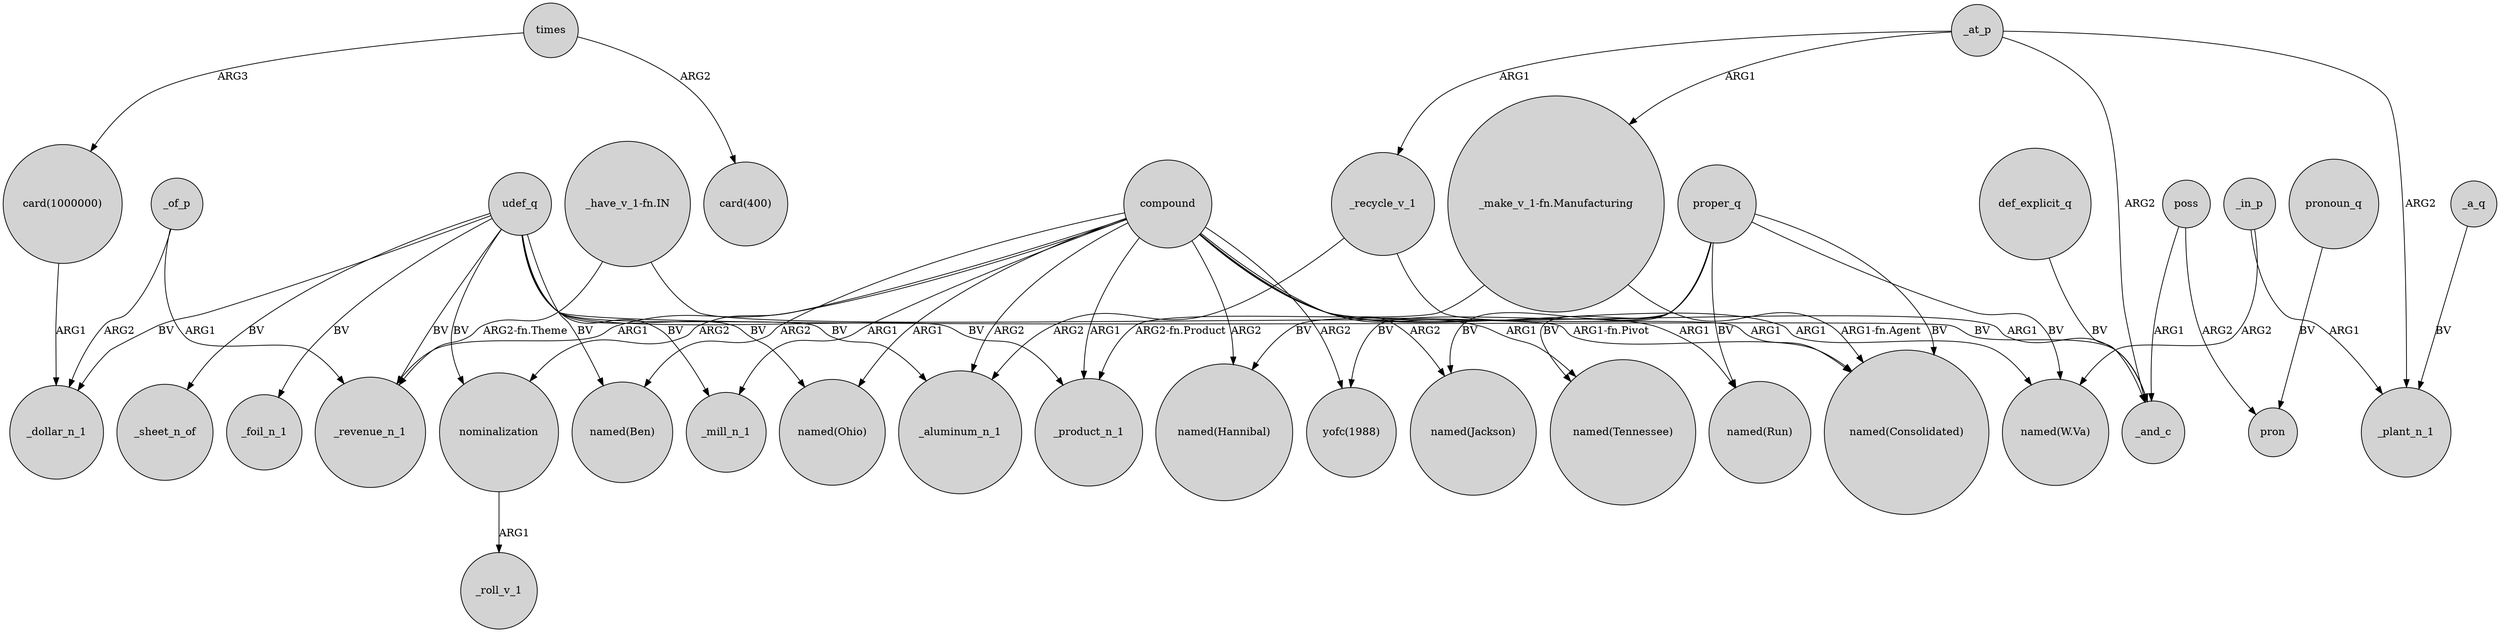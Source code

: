 digraph {
	node [shape=circle style=filled]
	compound -> "named(Ohio)" [label=ARG1]
	"card(1000000)" -> _dollar_n_1 [label=ARG1]
	compound -> _product_n_1 [label=ARG1]
	compound -> _aluminum_n_1 [label=ARG2]
	compound -> _mill_n_1 [label=ARG1]
	_at_p -> _recycle_v_1 [label=ARG1]
	udef_q -> _sheet_n_of [label=BV]
	compound -> "named(Ben)" [label=ARG2]
	proper_q -> "named(Consolidated)" [label=BV]
	_a_q -> _plant_n_1 [label=BV]
	poss -> pron [label=ARG2]
	"_make_v_1-fn.Manufacturing" -> _product_n_1 [label="ARG2-fn.Product"]
	poss -> _and_c [label=ARG1]
	compound -> "named(Run)" [label=ARG1]
	def_explicit_q -> _and_c [label=BV]
	times -> "card(400)" [label=ARG2]
	_recycle_v_1 -> _aluminum_n_1 [label=ARG2]
	udef_q -> "named(Ohio)" [label=BV]
	compound -> "named(Jackson)" [label=ARG2]
	_at_p -> _plant_n_1 [label=ARG2]
	nominalization -> _roll_v_1 [label=ARG1]
	udef_q -> _foil_n_1 [label=BV]
	compound -> nominalization [label=ARG2]
	proper_q -> "named(Run)" [label=BV]
	compound -> "named(Tennessee)" [label=ARG1]
	udef_q -> _mill_n_1 [label=BV]
	udef_q -> _aluminum_n_1 [label=BV]
	_at_p -> "_make_v_1-fn.Manufacturing" [label=ARG1]
	_recycle_v_1 -> "named(Consolidated)" [label=ARG1]
	pronoun_q -> pron [label=BV]
	_in_p -> _plant_n_1 [label=ARG1]
	"_have_v_1-fn.IN" -> "named(Consolidated)" [label="ARG1-fn.Pivot"]
	udef_q -> _revenue_n_1 [label=BV]
	compound -> "named(W.Va)" [label=ARG1]
	proper_q -> "yofc(1988)" [label=BV]
	times -> "card(1000000)" [label=ARG3]
	proper_q -> "named(Jackson)" [label=BV]
	_of_p -> _revenue_n_1 [label=ARG1]
	compound -> _and_c [label=ARG1]
	"_make_v_1-fn.Manufacturing" -> "named(Consolidated)" [label="ARG1-fn.Agent"]
	udef_q -> nominalization [label=BV]
	udef_q -> "named(Ben)" [label=BV]
	udef_q -> _product_n_1 [label=BV]
	proper_q -> "named(Tennessee)" [label=BV]
	_of_p -> _dollar_n_1 [label=ARG2]
	_in_p -> "named(W.Va)" [label=ARG2]
	compound -> _revenue_n_1 [label=ARG1]
	udef_q -> _and_c [label=BV]
	compound -> "yofc(1988)" [label=ARG2]
	_at_p -> _and_c [label=ARG2]
	compound -> "named(Hannibal)" [label=ARG2]
	proper_q -> "named(W.Va)" [label=BV]
	udef_q -> _dollar_n_1 [label=BV]
	"_have_v_1-fn.IN" -> _revenue_n_1 [label="ARG2-fn.Theme"]
	proper_q -> "named(Hannibal)" [label=BV]
}
